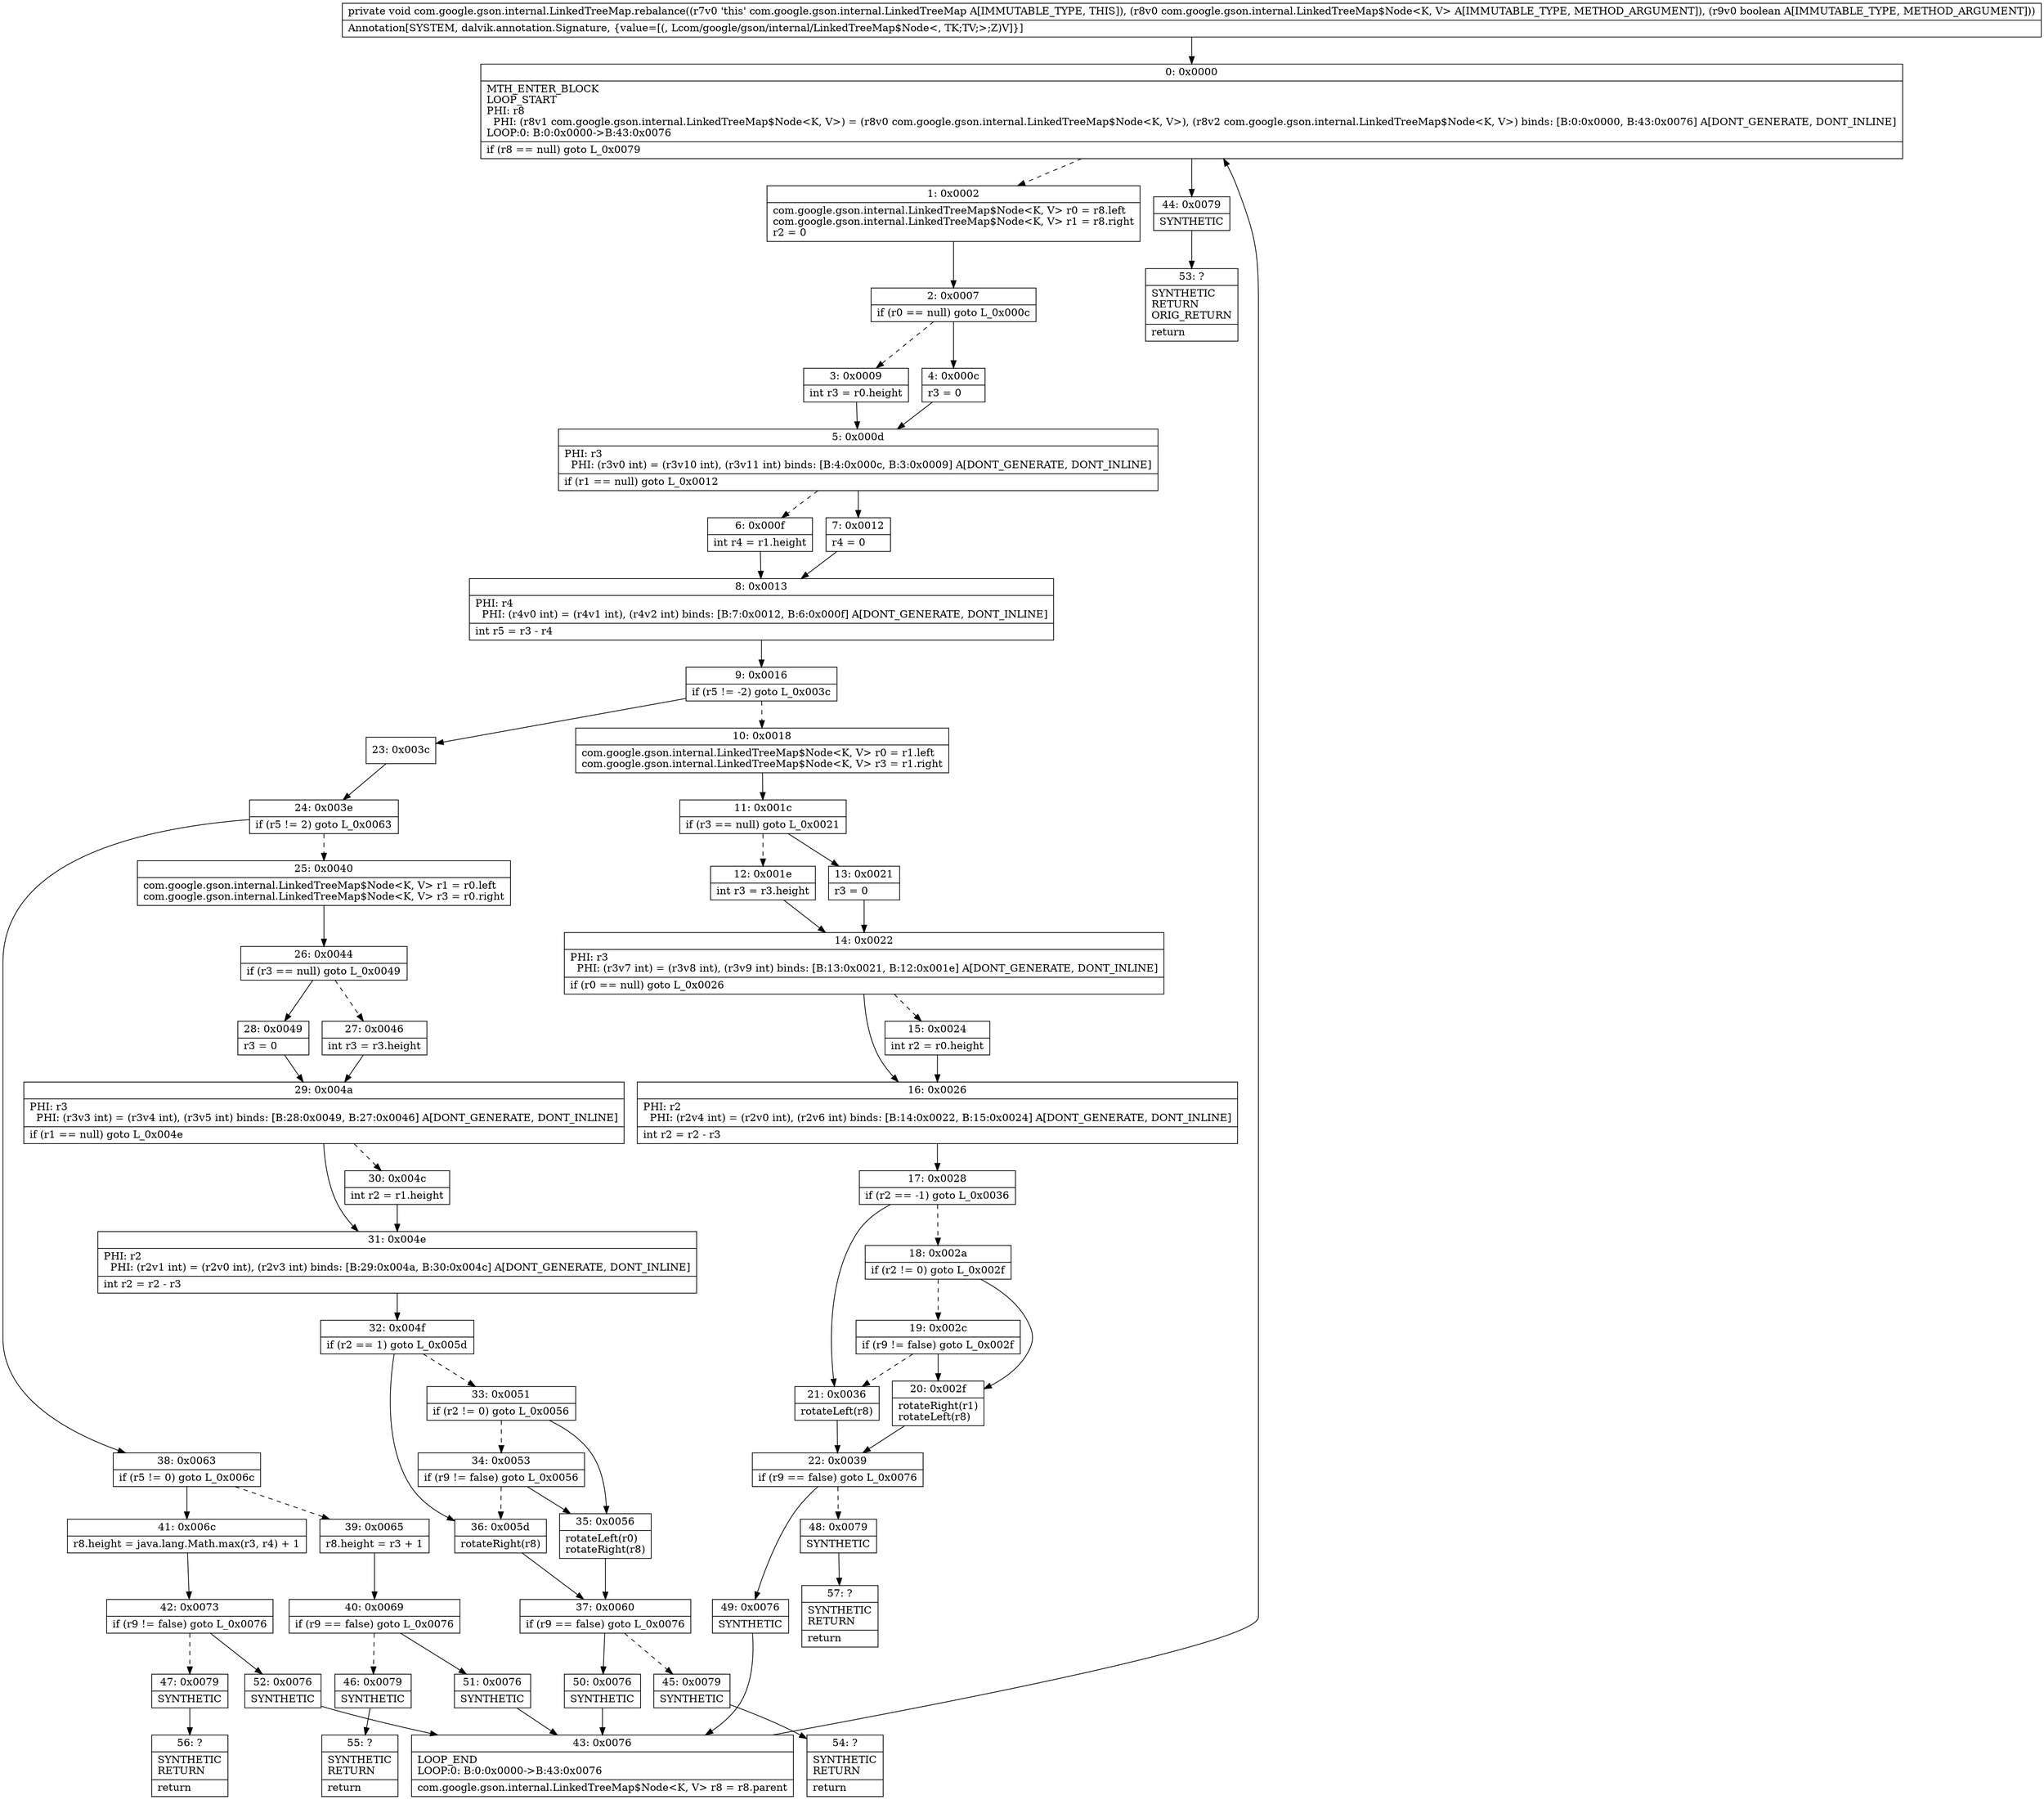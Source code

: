 digraph "CFG forcom.google.gson.internal.LinkedTreeMap.rebalance(Lcom\/google\/gson\/internal\/LinkedTreeMap$Node;Z)V" {
Node_0 [shape=record,label="{0\:\ 0x0000|MTH_ENTER_BLOCK\lLOOP_START\lPHI: r8 \l  PHI: (r8v1 com.google.gson.internal.LinkedTreeMap$Node\<K, V\>) = (r8v0 com.google.gson.internal.LinkedTreeMap$Node\<K, V\>), (r8v2 com.google.gson.internal.LinkedTreeMap$Node\<K, V\>) binds: [B:0:0x0000, B:43:0x0076] A[DONT_GENERATE, DONT_INLINE]\lLOOP:0: B:0:0x0000\-\>B:43:0x0076\l|if (r8 == null) goto L_0x0079\l}"];
Node_1 [shape=record,label="{1\:\ 0x0002|com.google.gson.internal.LinkedTreeMap$Node\<K, V\> r0 = r8.left\lcom.google.gson.internal.LinkedTreeMap$Node\<K, V\> r1 = r8.right\lr2 = 0\l}"];
Node_2 [shape=record,label="{2\:\ 0x0007|if (r0 == null) goto L_0x000c\l}"];
Node_3 [shape=record,label="{3\:\ 0x0009|int r3 = r0.height\l}"];
Node_4 [shape=record,label="{4\:\ 0x000c|r3 = 0\l}"];
Node_5 [shape=record,label="{5\:\ 0x000d|PHI: r3 \l  PHI: (r3v0 int) = (r3v10 int), (r3v11 int) binds: [B:4:0x000c, B:3:0x0009] A[DONT_GENERATE, DONT_INLINE]\l|if (r1 == null) goto L_0x0012\l}"];
Node_6 [shape=record,label="{6\:\ 0x000f|int r4 = r1.height\l}"];
Node_7 [shape=record,label="{7\:\ 0x0012|r4 = 0\l}"];
Node_8 [shape=record,label="{8\:\ 0x0013|PHI: r4 \l  PHI: (r4v0 int) = (r4v1 int), (r4v2 int) binds: [B:7:0x0012, B:6:0x000f] A[DONT_GENERATE, DONT_INLINE]\l|int r5 = r3 \- r4\l}"];
Node_9 [shape=record,label="{9\:\ 0x0016|if (r5 != \-2) goto L_0x003c\l}"];
Node_10 [shape=record,label="{10\:\ 0x0018|com.google.gson.internal.LinkedTreeMap$Node\<K, V\> r0 = r1.left\lcom.google.gson.internal.LinkedTreeMap$Node\<K, V\> r3 = r1.right\l}"];
Node_11 [shape=record,label="{11\:\ 0x001c|if (r3 == null) goto L_0x0021\l}"];
Node_12 [shape=record,label="{12\:\ 0x001e|int r3 = r3.height\l}"];
Node_13 [shape=record,label="{13\:\ 0x0021|r3 = 0\l}"];
Node_14 [shape=record,label="{14\:\ 0x0022|PHI: r3 \l  PHI: (r3v7 int) = (r3v8 int), (r3v9 int) binds: [B:13:0x0021, B:12:0x001e] A[DONT_GENERATE, DONT_INLINE]\l|if (r0 == null) goto L_0x0026\l}"];
Node_15 [shape=record,label="{15\:\ 0x0024|int r2 = r0.height\l}"];
Node_16 [shape=record,label="{16\:\ 0x0026|PHI: r2 \l  PHI: (r2v4 int) = (r2v0 int), (r2v6 int) binds: [B:14:0x0022, B:15:0x0024] A[DONT_GENERATE, DONT_INLINE]\l|int r2 = r2 \- r3\l}"];
Node_17 [shape=record,label="{17\:\ 0x0028|if (r2 == \-1) goto L_0x0036\l}"];
Node_18 [shape=record,label="{18\:\ 0x002a|if (r2 != 0) goto L_0x002f\l}"];
Node_19 [shape=record,label="{19\:\ 0x002c|if (r9 != false) goto L_0x002f\l}"];
Node_20 [shape=record,label="{20\:\ 0x002f|rotateRight(r1)\lrotateLeft(r8)\l}"];
Node_21 [shape=record,label="{21\:\ 0x0036|rotateLeft(r8)\l}"];
Node_22 [shape=record,label="{22\:\ 0x0039|if (r9 == false) goto L_0x0076\l}"];
Node_23 [shape=record,label="{23\:\ 0x003c}"];
Node_24 [shape=record,label="{24\:\ 0x003e|if (r5 != 2) goto L_0x0063\l}"];
Node_25 [shape=record,label="{25\:\ 0x0040|com.google.gson.internal.LinkedTreeMap$Node\<K, V\> r1 = r0.left\lcom.google.gson.internal.LinkedTreeMap$Node\<K, V\> r3 = r0.right\l}"];
Node_26 [shape=record,label="{26\:\ 0x0044|if (r3 == null) goto L_0x0049\l}"];
Node_27 [shape=record,label="{27\:\ 0x0046|int r3 = r3.height\l}"];
Node_28 [shape=record,label="{28\:\ 0x0049|r3 = 0\l}"];
Node_29 [shape=record,label="{29\:\ 0x004a|PHI: r3 \l  PHI: (r3v3 int) = (r3v4 int), (r3v5 int) binds: [B:28:0x0049, B:27:0x0046] A[DONT_GENERATE, DONT_INLINE]\l|if (r1 == null) goto L_0x004e\l}"];
Node_30 [shape=record,label="{30\:\ 0x004c|int r2 = r1.height\l}"];
Node_31 [shape=record,label="{31\:\ 0x004e|PHI: r2 \l  PHI: (r2v1 int) = (r2v0 int), (r2v3 int) binds: [B:29:0x004a, B:30:0x004c] A[DONT_GENERATE, DONT_INLINE]\l|int r2 = r2 \- r3\l}"];
Node_32 [shape=record,label="{32\:\ 0x004f|if (r2 == 1) goto L_0x005d\l}"];
Node_33 [shape=record,label="{33\:\ 0x0051|if (r2 != 0) goto L_0x0056\l}"];
Node_34 [shape=record,label="{34\:\ 0x0053|if (r9 != false) goto L_0x0056\l}"];
Node_35 [shape=record,label="{35\:\ 0x0056|rotateLeft(r0)\lrotateRight(r8)\l}"];
Node_36 [shape=record,label="{36\:\ 0x005d|rotateRight(r8)\l}"];
Node_37 [shape=record,label="{37\:\ 0x0060|if (r9 == false) goto L_0x0076\l}"];
Node_38 [shape=record,label="{38\:\ 0x0063|if (r5 != 0) goto L_0x006c\l}"];
Node_39 [shape=record,label="{39\:\ 0x0065|r8.height = r3 + 1\l}"];
Node_40 [shape=record,label="{40\:\ 0x0069|if (r9 == false) goto L_0x0076\l}"];
Node_41 [shape=record,label="{41\:\ 0x006c|r8.height = java.lang.Math.max(r3, r4) + 1\l}"];
Node_42 [shape=record,label="{42\:\ 0x0073|if (r9 != false) goto L_0x0076\l}"];
Node_43 [shape=record,label="{43\:\ 0x0076|LOOP_END\lLOOP:0: B:0:0x0000\-\>B:43:0x0076\l|com.google.gson.internal.LinkedTreeMap$Node\<K, V\> r8 = r8.parent\l}"];
Node_44 [shape=record,label="{44\:\ 0x0079|SYNTHETIC\l}"];
Node_45 [shape=record,label="{45\:\ 0x0079|SYNTHETIC\l}"];
Node_46 [shape=record,label="{46\:\ 0x0079|SYNTHETIC\l}"];
Node_47 [shape=record,label="{47\:\ 0x0079|SYNTHETIC\l}"];
Node_48 [shape=record,label="{48\:\ 0x0079|SYNTHETIC\l}"];
Node_49 [shape=record,label="{49\:\ 0x0076|SYNTHETIC\l}"];
Node_50 [shape=record,label="{50\:\ 0x0076|SYNTHETIC\l}"];
Node_51 [shape=record,label="{51\:\ 0x0076|SYNTHETIC\l}"];
Node_52 [shape=record,label="{52\:\ 0x0076|SYNTHETIC\l}"];
Node_53 [shape=record,label="{53\:\ ?|SYNTHETIC\lRETURN\lORIG_RETURN\l|return\l}"];
Node_54 [shape=record,label="{54\:\ ?|SYNTHETIC\lRETURN\l|return\l}"];
Node_55 [shape=record,label="{55\:\ ?|SYNTHETIC\lRETURN\l|return\l}"];
Node_56 [shape=record,label="{56\:\ ?|SYNTHETIC\lRETURN\l|return\l}"];
Node_57 [shape=record,label="{57\:\ ?|SYNTHETIC\lRETURN\l|return\l}"];
MethodNode[shape=record,label="{private void com.google.gson.internal.LinkedTreeMap.rebalance((r7v0 'this' com.google.gson.internal.LinkedTreeMap A[IMMUTABLE_TYPE, THIS]), (r8v0 com.google.gson.internal.LinkedTreeMap$Node\<K, V\> A[IMMUTABLE_TYPE, METHOD_ARGUMENT]), (r9v0 boolean A[IMMUTABLE_TYPE, METHOD_ARGUMENT]))  | Annotation[SYSTEM, dalvik.annotation.Signature, \{value=[(, Lcom\/google\/gson\/internal\/LinkedTreeMap$Node\<, TK;TV;\>;Z)V]\}]\l}"];
MethodNode -> Node_0;
Node_0 -> Node_1[style=dashed];
Node_0 -> Node_44;
Node_1 -> Node_2;
Node_2 -> Node_3[style=dashed];
Node_2 -> Node_4;
Node_3 -> Node_5;
Node_4 -> Node_5;
Node_5 -> Node_6[style=dashed];
Node_5 -> Node_7;
Node_6 -> Node_8;
Node_7 -> Node_8;
Node_8 -> Node_9;
Node_9 -> Node_10[style=dashed];
Node_9 -> Node_23;
Node_10 -> Node_11;
Node_11 -> Node_12[style=dashed];
Node_11 -> Node_13;
Node_12 -> Node_14;
Node_13 -> Node_14;
Node_14 -> Node_15[style=dashed];
Node_14 -> Node_16;
Node_15 -> Node_16;
Node_16 -> Node_17;
Node_17 -> Node_18[style=dashed];
Node_17 -> Node_21;
Node_18 -> Node_19[style=dashed];
Node_18 -> Node_20;
Node_19 -> Node_20;
Node_19 -> Node_21[style=dashed];
Node_20 -> Node_22;
Node_21 -> Node_22;
Node_22 -> Node_48[style=dashed];
Node_22 -> Node_49;
Node_23 -> Node_24;
Node_24 -> Node_25[style=dashed];
Node_24 -> Node_38;
Node_25 -> Node_26;
Node_26 -> Node_27[style=dashed];
Node_26 -> Node_28;
Node_27 -> Node_29;
Node_28 -> Node_29;
Node_29 -> Node_30[style=dashed];
Node_29 -> Node_31;
Node_30 -> Node_31;
Node_31 -> Node_32;
Node_32 -> Node_33[style=dashed];
Node_32 -> Node_36;
Node_33 -> Node_34[style=dashed];
Node_33 -> Node_35;
Node_34 -> Node_35;
Node_34 -> Node_36[style=dashed];
Node_35 -> Node_37;
Node_36 -> Node_37;
Node_37 -> Node_45[style=dashed];
Node_37 -> Node_50;
Node_38 -> Node_39[style=dashed];
Node_38 -> Node_41;
Node_39 -> Node_40;
Node_40 -> Node_46[style=dashed];
Node_40 -> Node_51;
Node_41 -> Node_42;
Node_42 -> Node_47[style=dashed];
Node_42 -> Node_52;
Node_43 -> Node_0;
Node_44 -> Node_53;
Node_45 -> Node_54;
Node_46 -> Node_55;
Node_47 -> Node_56;
Node_48 -> Node_57;
Node_49 -> Node_43;
Node_50 -> Node_43;
Node_51 -> Node_43;
Node_52 -> Node_43;
}


